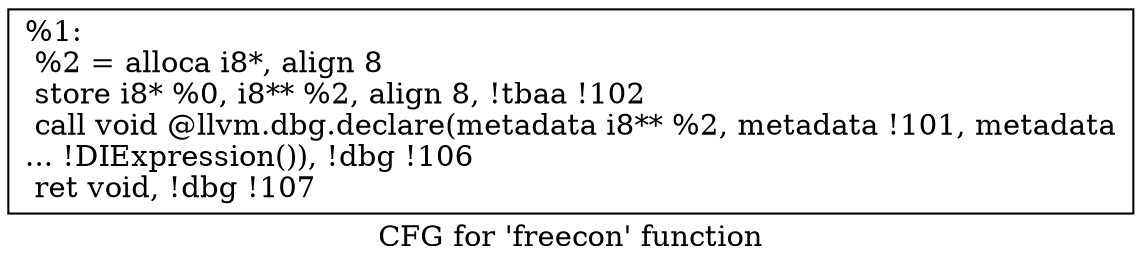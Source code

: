 digraph "CFG for 'freecon' function" {
	label="CFG for 'freecon' function";

	Node0x1248280 [shape=record,label="{%1:\l  %2 = alloca i8*, align 8\l  store i8* %0, i8** %2, align 8, !tbaa !102\l  call void @llvm.dbg.declare(metadata i8** %2, metadata !101, metadata\l... !DIExpression()), !dbg !106\l  ret void, !dbg !107\l}"];
}
